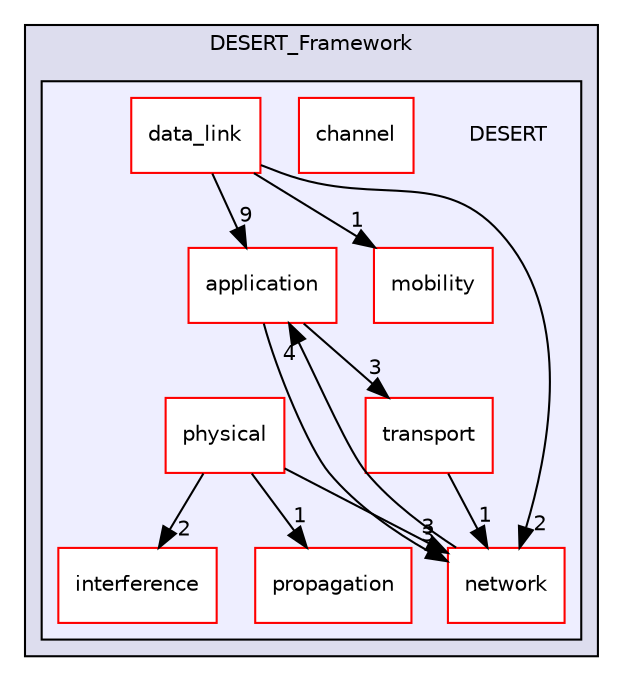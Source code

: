 digraph "DESERT" {
  compound=true
  node [ fontsize="10", fontname="Helvetica"];
  edge [ labelfontsize="10", labelfontname="Helvetica"];
  subgraph clusterdir_f005ed4eaea92841740b83a4e0617b95 {
    graph [ bgcolor="#ddddee", pencolor="black", label="DESERT_Framework" fontname="Helvetica", fontsize="10", URL="dir_f005ed4eaea92841740b83a4e0617b95.html"]
  subgraph clusterdir_e7958754c60e4a9db517b80ac9bd8bbf {
    graph [ bgcolor="#eeeeff", pencolor="black", label="" URL="dir_e7958754c60e4a9db517b80ac9bd8bbf.html"];
    dir_e7958754c60e4a9db517b80ac9bd8bbf [shape=plaintext label="DESERT"];
  dir_b285d5add5de2cf6cecd6895cc1a282d [shape=box label="application" fillcolor="white" style="filled" color="red" URL="dir_b285d5add5de2cf6cecd6895cc1a282d.html"];
  dir_8ac95ee73b297f858ba739c4bc53bfbe [shape=box label="channel" fillcolor="white" style="filled" color="red" URL="dir_8ac95ee73b297f858ba739c4bc53bfbe.html"];
  dir_f7bea17b332b01568654fe6fe9b8c8b6 [shape=box label="data_link" fillcolor="white" style="filled" color="red" URL="dir_f7bea17b332b01568654fe6fe9b8c8b6.html"];
  dir_2c1192a9945f374f7422b8e72de63019 [shape=box label="interference" fillcolor="white" style="filled" color="red" URL="dir_2c1192a9945f374f7422b8e72de63019.html"];
  dir_741ab5b83fa2a202382e246d38fc7bcc [shape=box label="mobility" fillcolor="white" style="filled" color="red" URL="dir_741ab5b83fa2a202382e246d38fc7bcc.html"];
  dir_bce92bcee51198345c21c8b524b3c6a2 [shape=box label="network" fillcolor="white" style="filled" color="red" URL="dir_bce92bcee51198345c21c8b524b3c6a2.html"];
  dir_72e4c916a7f28a58468fd1f36d6e4463 [shape=box label="physical" fillcolor="white" style="filled" color="red" URL="dir_72e4c916a7f28a58468fd1f36d6e4463.html"];
  dir_a917c7a805e958ac3c702f6fd81d5d90 [shape=box label="propagation" fillcolor="white" style="filled" color="red" URL="dir_a917c7a805e958ac3c702f6fd81d5d90.html"];
  dir_ab3aa2eec868fc279541b9b5fcbc85e4 [shape=box label="transport" fillcolor="white" style="filled" color="red" URL="dir_ab3aa2eec868fc279541b9b5fcbc85e4.html"];
  }
  }
  dir_72e4c916a7f28a58468fd1f36d6e4463->dir_bce92bcee51198345c21c8b524b3c6a2 [headlabel="3", labeldistance=1.5 headhref="dir_000004_000012.html"];
  dir_72e4c916a7f28a58468fd1f36d6e4463->dir_a917c7a805e958ac3c702f6fd81d5d90 [headlabel="1", labeldistance=1.5 headhref="dir_000004_000042.html"];
  dir_72e4c916a7f28a58468fd1f36d6e4463->dir_2c1192a9945f374f7422b8e72de63019 [headlabel="2", labeldistance=1.5 headhref="dir_000004_000031.html"];
  dir_ab3aa2eec868fc279541b9b5fcbc85e4->dir_bce92bcee51198345c21c8b524b3c6a2 [headlabel="1", labeldistance=1.5 headhref="dir_000018_000012.html"];
  dir_bce92bcee51198345c21c8b524b3c6a2->dir_b285d5add5de2cf6cecd6895cc1a282d [headlabel="4", labeldistance=1.5 headhref="dir_000012_000006.html"];
  dir_b285d5add5de2cf6cecd6895cc1a282d->dir_bce92bcee51198345c21c8b524b3c6a2 [headlabel="3", labeldistance=1.5 headhref="dir_000006_000012.html"];
  dir_b285d5add5de2cf6cecd6895cc1a282d->dir_ab3aa2eec868fc279541b9b5fcbc85e4 [headlabel="3", labeldistance=1.5 headhref="dir_000006_000018.html"];
  dir_f7bea17b332b01568654fe6fe9b8c8b6->dir_bce92bcee51198345c21c8b524b3c6a2 [headlabel="2", labeldistance=1.5 headhref="dir_000002_000012.html"];
  dir_f7bea17b332b01568654fe6fe9b8c8b6->dir_b285d5add5de2cf6cecd6895cc1a282d [headlabel="9", labeldistance=1.5 headhref="dir_000002_000006.html"];
  dir_f7bea17b332b01568654fe6fe9b8c8b6->dir_741ab5b83fa2a202382e246d38fc7bcc [headlabel="1", labeldistance=1.5 headhref="dir_000002_000010.html"];
}
